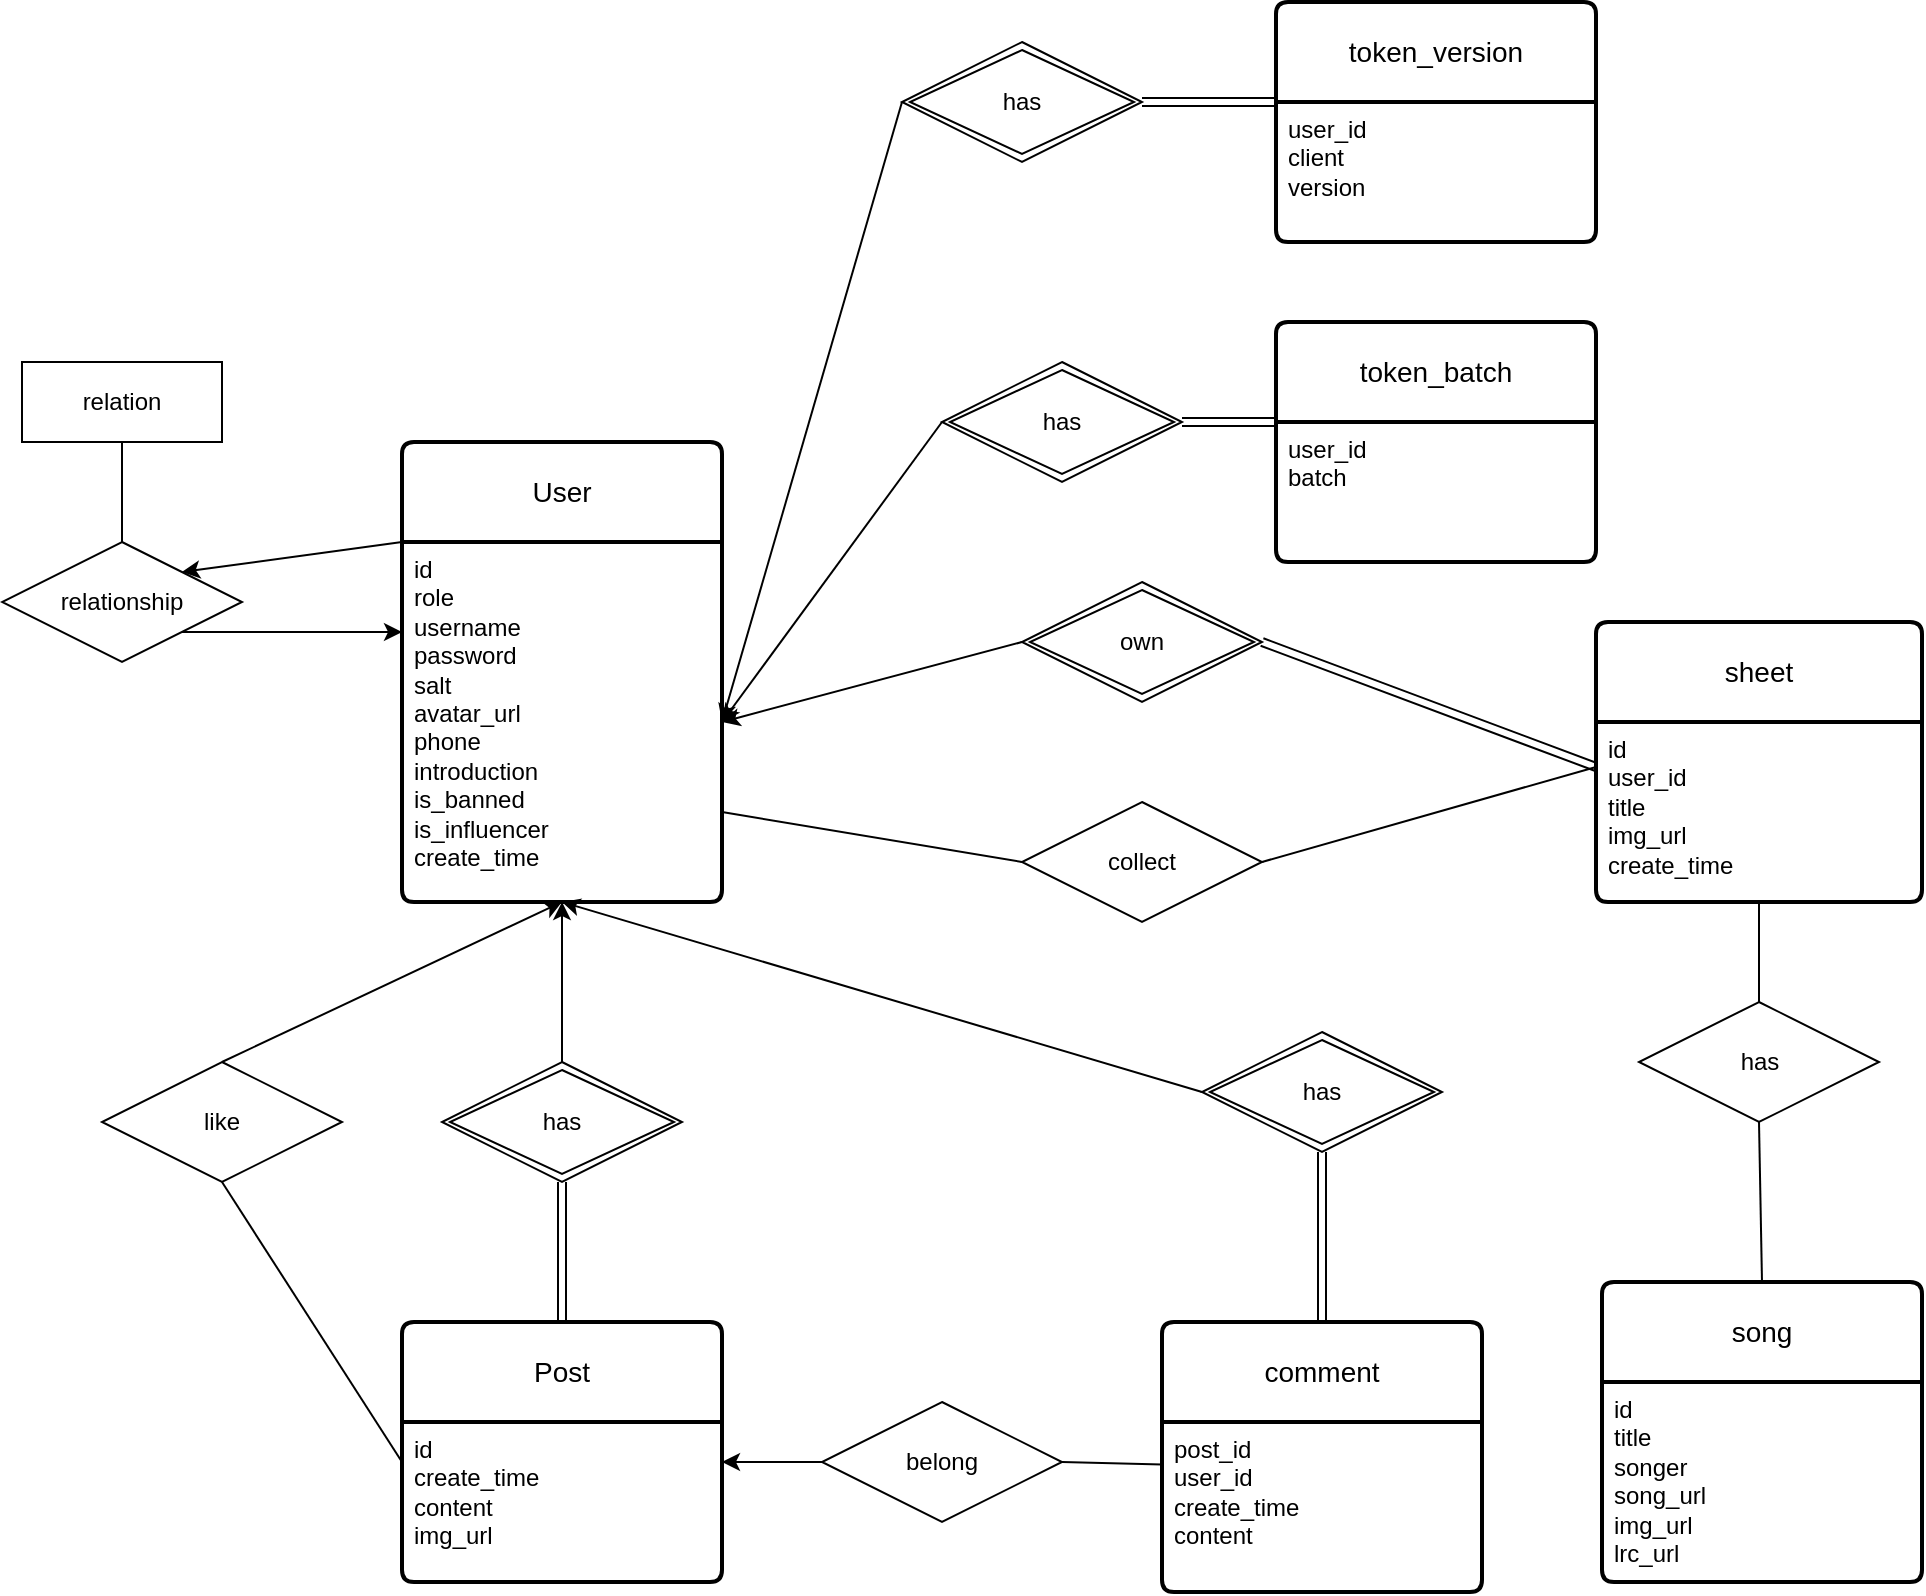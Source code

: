 <mxfile version="22.1.11" type="device">
  <diagram name="第 1 页" id="2sfblSXKjOA17WVp8gcU">
    <mxGraphModel dx="1158" dy="727" grid="1" gridSize="10" guides="1" tooltips="1" connect="1" arrows="1" fold="1" page="1" pageScale="1" pageWidth="827" pageHeight="1169" math="0" shadow="0">
      <root>
        <mxCell id="0" />
        <mxCell id="1" parent="0" />
        <mxCell id="42kxm2y_DV3wNSiduFRc-1" value="User" style="swimlane;childLayout=stackLayout;horizontal=1;startSize=50;horizontalStack=0;rounded=1;fontSize=14;fontStyle=0;strokeWidth=2;resizeParent=0;resizeLast=1;shadow=0;dashed=0;align=center;arcSize=4;whiteSpace=wrap;html=1;" parent="1" vertex="1">
          <mxGeometry x="230" y="260" width="160" height="230" as="geometry" />
        </mxCell>
        <mxCell id="42kxm2y_DV3wNSiduFRc-2" value="id&lt;br&gt;role&lt;br&gt;username&lt;br&gt;password&lt;br&gt;salt&lt;br&gt;avatar_url&lt;br&gt;phone&lt;br&gt;introduction&lt;br&gt;is_banned&lt;br&gt;is_influencer&lt;br&gt;create_time" style="align=left;strokeColor=none;fillColor=none;spacingLeft=4;fontSize=12;verticalAlign=top;resizable=0;rotatable=0;part=1;html=1;" parent="42kxm2y_DV3wNSiduFRc-1" vertex="1">
          <mxGeometry y="50" width="160" height="180" as="geometry" />
        </mxCell>
        <mxCell id="Wu_LGJJBqS0HY9fRjObO-11" style="rounded=0;orthogonalLoop=1;jettySize=auto;html=1;exitX=1;exitY=1;exitDx=0;exitDy=0;entryX=0;entryY=0.25;entryDx=0;entryDy=0;" parent="1" source="Wu_LGJJBqS0HY9fRjObO-9" target="42kxm2y_DV3wNSiduFRc-2" edge="1">
          <mxGeometry relative="1" as="geometry" />
        </mxCell>
        <mxCell id="Wu_LGJJBqS0HY9fRjObO-9" value="relationship" style="shape=rhombus;perimeter=rhombusPerimeter;whiteSpace=wrap;html=1;align=center;" parent="1" vertex="1">
          <mxGeometry x="30" y="310" width="120" height="60" as="geometry" />
        </mxCell>
        <mxCell id="Wu_LGJJBqS0HY9fRjObO-12" style="rounded=0;orthogonalLoop=1;jettySize=auto;html=1;exitX=0;exitY=0;exitDx=0;exitDy=0;entryX=1;entryY=0;entryDx=0;entryDy=0;" parent="1" source="42kxm2y_DV3wNSiduFRc-2" target="Wu_LGJJBqS0HY9fRjObO-9" edge="1">
          <mxGeometry relative="1" as="geometry" />
        </mxCell>
        <mxCell id="Wu_LGJJBqS0HY9fRjObO-16" style="rounded=0;orthogonalLoop=1;jettySize=auto;html=1;entryX=0.5;entryY=0;entryDx=0;entryDy=0;endArrow=none;endFill=0;" parent="1" source="Wu_LGJJBqS0HY9fRjObO-15" target="Wu_LGJJBqS0HY9fRjObO-9" edge="1">
          <mxGeometry relative="1" as="geometry" />
        </mxCell>
        <mxCell id="Wu_LGJJBqS0HY9fRjObO-15" value="relation" style="whiteSpace=wrap;html=1;align=center;" parent="1" vertex="1">
          <mxGeometry x="40" y="220" width="100" height="40" as="geometry" />
        </mxCell>
        <mxCell id="Wu_LGJJBqS0HY9fRjObO-20" style="rounded=0;orthogonalLoop=1;jettySize=auto;html=1;exitX=1;exitY=0.5;exitDx=0;exitDy=0;shape=link;entryX=0;entryY=0;entryDx=0;entryDy=0;" parent="1" source="Wu_LGJJBqS0HY9fRjObO-19" target="Wu_LGJJBqS0HY9fRjObO-48" edge="1">
          <mxGeometry relative="1" as="geometry">
            <mxPoint x="710" y="210" as="targetPoint" />
          </mxGeometry>
        </mxCell>
        <mxCell id="Wu_LGJJBqS0HY9fRjObO-21" style="rounded=0;orthogonalLoop=1;jettySize=auto;html=1;exitX=0;exitY=0.5;exitDx=0;exitDy=0;entryX=1;entryY=0.5;entryDx=0;entryDy=0;endArrow=classic;endFill=1;" parent="1" source="Wu_LGJJBqS0HY9fRjObO-19" target="42kxm2y_DV3wNSiduFRc-2" edge="1">
          <mxGeometry relative="1" as="geometry" />
        </mxCell>
        <mxCell id="Wu_LGJJBqS0HY9fRjObO-19" value="has" style="shape=rhombus;double=1;perimeter=rhombusPerimeter;whiteSpace=wrap;html=1;align=center;" parent="1" vertex="1">
          <mxGeometry x="480" y="60" width="120" height="60" as="geometry" />
        </mxCell>
        <mxCell id="Wu_LGJJBqS0HY9fRjObO-47" value="token_version" style="swimlane;childLayout=stackLayout;horizontal=1;startSize=50;horizontalStack=0;rounded=1;fontSize=14;fontStyle=0;strokeWidth=2;resizeParent=0;resizeLast=1;shadow=0;dashed=0;align=center;arcSize=4;whiteSpace=wrap;html=1;" parent="1" vertex="1">
          <mxGeometry x="667" y="40" width="160" height="120" as="geometry" />
        </mxCell>
        <mxCell id="Wu_LGJJBqS0HY9fRjObO-48" value="user_id&lt;br&gt;client&lt;br&gt;version" style="align=left;strokeColor=none;fillColor=none;spacingLeft=4;fontSize=12;verticalAlign=top;resizable=0;rotatable=0;part=1;html=1;" parent="Wu_LGJJBqS0HY9fRjObO-47" vertex="1">
          <mxGeometry y="50" width="160" height="70" as="geometry" />
        </mxCell>
        <mxCell id="22Rc8J1v0Y2fWhT6ENVS-44" style="rounded=0;orthogonalLoop=1;jettySize=auto;html=1;exitX=0;exitY=0.5;exitDx=0;exitDy=0;entryX=1;entryY=0.5;entryDx=0;entryDy=0;" edge="1" parent="1" source="Wu_LGJJBqS0HY9fRjObO-52" target="42kxm2y_DV3wNSiduFRc-2">
          <mxGeometry relative="1" as="geometry" />
        </mxCell>
        <mxCell id="Wu_LGJJBqS0HY9fRjObO-52" value="has" style="shape=rhombus;double=1;perimeter=rhombusPerimeter;whiteSpace=wrap;html=1;align=center;" parent="1" vertex="1">
          <mxGeometry x="500" y="220" width="120" height="60" as="geometry" />
        </mxCell>
        <mxCell id="Wu_LGJJBqS0HY9fRjObO-55" style="rounded=0;orthogonalLoop=1;jettySize=auto;html=1;exitX=1;exitY=0.5;exitDx=0;exitDy=0;shape=link;entryX=0;entryY=0;entryDx=0;entryDy=0;" parent="1" source="Wu_LGJJBqS0HY9fRjObO-52" target="Wu_LGJJBqS0HY9fRjObO-57" edge="1">
          <mxGeometry relative="1" as="geometry">
            <mxPoint x="640" y="220" as="sourcePoint" />
            <mxPoint x="720" y="330" as="targetPoint" />
          </mxGeometry>
        </mxCell>
        <mxCell id="Wu_LGJJBqS0HY9fRjObO-56" value="token_batch" style="swimlane;childLayout=stackLayout;horizontal=1;startSize=50;horizontalStack=0;rounded=1;fontSize=14;fontStyle=0;strokeWidth=2;resizeParent=0;resizeLast=1;shadow=0;dashed=0;align=center;arcSize=4;whiteSpace=wrap;html=1;" parent="1" vertex="1">
          <mxGeometry x="667" y="200" width="160" height="120" as="geometry" />
        </mxCell>
        <mxCell id="Wu_LGJJBqS0HY9fRjObO-57" value="user_id&lt;br&gt;batch" style="align=left;strokeColor=none;fillColor=none;spacingLeft=4;fontSize=12;verticalAlign=top;resizable=0;rotatable=0;part=1;html=1;" parent="Wu_LGJJBqS0HY9fRjObO-56" vertex="1">
          <mxGeometry y="50" width="160" height="70" as="geometry" />
        </mxCell>
        <mxCell id="22Rc8J1v0Y2fWhT6ENVS-2" value="Post" style="swimlane;childLayout=stackLayout;horizontal=1;startSize=50;horizontalStack=0;rounded=1;fontSize=14;fontStyle=0;strokeWidth=2;resizeParent=0;resizeLast=1;shadow=0;dashed=0;align=center;arcSize=4;whiteSpace=wrap;html=1;" vertex="1" parent="1">
          <mxGeometry x="230" y="700" width="160" height="130" as="geometry" />
        </mxCell>
        <mxCell id="22Rc8J1v0Y2fWhT6ENVS-3" value="id&lt;br&gt;create_time&lt;br&gt;content&lt;br&gt;img_url" style="align=left;strokeColor=none;fillColor=none;spacingLeft=4;fontSize=12;verticalAlign=top;resizable=0;rotatable=0;part=1;html=1;" vertex="1" parent="22Rc8J1v0Y2fWhT6ENVS-2">
          <mxGeometry y="50" width="160" height="80" as="geometry" />
        </mxCell>
        <mxCell id="22Rc8J1v0Y2fWhT6ENVS-5" style="rounded=0;orthogonalLoop=1;jettySize=auto;html=1;exitX=0.5;exitY=0;exitDx=0;exitDy=0;entryX=0.5;entryY=1;entryDx=0;entryDy=0;" edge="1" parent="1" source="22Rc8J1v0Y2fWhT6ENVS-48" target="42kxm2y_DV3wNSiduFRc-2">
          <mxGeometry relative="1" as="geometry">
            <mxPoint x="310" y="570" as="sourcePoint" />
          </mxGeometry>
        </mxCell>
        <mxCell id="22Rc8J1v0Y2fWhT6ENVS-6" style="rounded=0;orthogonalLoop=1;jettySize=auto;html=1;exitX=0.5;exitY=1;exitDx=0;exitDy=0;entryX=0.5;entryY=0;entryDx=0;entryDy=0;endArrow=none;endFill=0;shape=link;" edge="1" parent="1" source="22Rc8J1v0Y2fWhT6ENVS-48" target="22Rc8J1v0Y2fWhT6ENVS-2">
          <mxGeometry relative="1" as="geometry">
            <mxPoint x="310" y="630" as="sourcePoint" />
          </mxGeometry>
        </mxCell>
        <mxCell id="22Rc8J1v0Y2fWhT6ENVS-7" value="comment" style="swimlane;childLayout=stackLayout;horizontal=1;startSize=50;horizontalStack=0;rounded=1;fontSize=14;fontStyle=0;strokeWidth=2;resizeParent=0;resizeLast=1;shadow=0;dashed=0;align=center;arcSize=4;whiteSpace=wrap;html=1;" vertex="1" parent="1">
          <mxGeometry x="610" y="700" width="160" height="135" as="geometry" />
        </mxCell>
        <mxCell id="22Rc8J1v0Y2fWhT6ENVS-8" value="post_id&lt;br&gt;user_id&lt;br&gt;create_time&lt;br&gt;content" style="align=left;strokeColor=none;fillColor=none;spacingLeft=4;fontSize=12;verticalAlign=top;resizable=0;rotatable=0;part=1;html=1;" vertex="1" parent="22Rc8J1v0Y2fWhT6ENVS-7">
          <mxGeometry y="50" width="160" height="85" as="geometry" />
        </mxCell>
        <mxCell id="22Rc8J1v0Y2fWhT6ENVS-17" style="rounded=0;orthogonalLoop=1;jettySize=auto;html=1;exitX=0;exitY=0.5;exitDx=0;exitDy=0;entryX=1;entryY=0.25;entryDx=0;entryDy=0;" edge="1" parent="1" source="22Rc8J1v0Y2fWhT6ENVS-11" target="22Rc8J1v0Y2fWhT6ENVS-3">
          <mxGeometry relative="1" as="geometry" />
        </mxCell>
        <mxCell id="22Rc8J1v0Y2fWhT6ENVS-18" style="rounded=0;orthogonalLoop=1;jettySize=auto;html=1;exitX=1;exitY=0.5;exitDx=0;exitDy=0;entryX=0;entryY=0.25;entryDx=0;entryDy=0;endArrow=none;endFill=0;" edge="1" parent="1" source="22Rc8J1v0Y2fWhT6ENVS-11" target="22Rc8J1v0Y2fWhT6ENVS-8">
          <mxGeometry relative="1" as="geometry" />
        </mxCell>
        <mxCell id="22Rc8J1v0Y2fWhT6ENVS-11" value="belong" style="shape=rhombus;perimeter=rhombusPerimeter;whiteSpace=wrap;html=1;align=center;" vertex="1" parent="1">
          <mxGeometry x="440" y="740" width="120" height="60" as="geometry" />
        </mxCell>
        <mxCell id="22Rc8J1v0Y2fWhT6ENVS-15" style="rounded=0;orthogonalLoop=1;jettySize=auto;html=1;exitX=0;exitY=0.5;exitDx=0;exitDy=0;entryX=0.5;entryY=1;entryDx=0;entryDy=0;" edge="1" parent="1" source="22Rc8J1v0Y2fWhT6ENVS-45" target="42kxm2y_DV3wNSiduFRc-2">
          <mxGeometry relative="1" as="geometry">
            <mxPoint x="550" y="555" as="sourcePoint" />
          </mxGeometry>
        </mxCell>
        <mxCell id="22Rc8J1v0Y2fWhT6ENVS-16" style="rounded=0;orthogonalLoop=1;jettySize=auto;html=1;exitX=0.5;exitY=1;exitDx=0;exitDy=0;entryX=0.5;entryY=0;entryDx=0;entryDy=0;endArrow=none;endFill=0;shape=link;" edge="1" parent="1" source="22Rc8J1v0Y2fWhT6ENVS-45" target="22Rc8J1v0Y2fWhT6ENVS-7">
          <mxGeometry relative="1" as="geometry">
            <mxPoint x="610" y="585" as="sourcePoint" />
          </mxGeometry>
        </mxCell>
        <mxCell id="22Rc8J1v0Y2fWhT6ENVS-34" style="rounded=0;orthogonalLoop=1;jettySize=auto;html=1;exitX=0.5;exitY=0;exitDx=0;exitDy=0;entryX=0.5;entryY=1;entryDx=0;entryDy=0;" edge="1" parent="1" source="22Rc8J1v0Y2fWhT6ENVS-33" target="42kxm2y_DV3wNSiduFRc-2">
          <mxGeometry relative="1" as="geometry" />
        </mxCell>
        <mxCell id="22Rc8J1v0Y2fWhT6ENVS-35" style="rounded=0;orthogonalLoop=1;jettySize=auto;html=1;exitX=0.5;exitY=1;exitDx=0;exitDy=0;entryX=0;entryY=0.25;entryDx=0;entryDy=0;endArrow=none;endFill=0;" edge="1" parent="1" source="22Rc8J1v0Y2fWhT6ENVS-33" target="22Rc8J1v0Y2fWhT6ENVS-3">
          <mxGeometry relative="1" as="geometry" />
        </mxCell>
        <mxCell id="22Rc8J1v0Y2fWhT6ENVS-33" value="like" style="shape=rhombus;perimeter=rhombusPerimeter;whiteSpace=wrap;html=1;align=center;" vertex="1" parent="1">
          <mxGeometry x="80" y="570" width="120" height="60" as="geometry" />
        </mxCell>
        <mxCell id="22Rc8J1v0Y2fWhT6ENVS-37" value="sheet" style="swimlane;childLayout=stackLayout;horizontal=1;startSize=50;horizontalStack=0;rounded=1;fontSize=14;fontStyle=0;strokeWidth=2;resizeParent=0;resizeLast=1;shadow=0;dashed=0;align=center;arcSize=4;whiteSpace=wrap;html=1;" vertex="1" parent="1">
          <mxGeometry x="827" y="350" width="163" height="140" as="geometry" />
        </mxCell>
        <mxCell id="22Rc8J1v0Y2fWhT6ENVS-38" value="id&lt;br&gt;user_id&lt;br&gt;title&lt;br&gt;img_url&lt;br&gt;create_time" style="align=left;strokeColor=none;fillColor=none;spacingLeft=4;fontSize=12;verticalAlign=top;resizable=0;rotatable=0;part=1;html=1;" vertex="1" parent="22Rc8J1v0Y2fWhT6ENVS-37">
          <mxGeometry y="50" width="163" height="90" as="geometry" />
        </mxCell>
        <mxCell id="22Rc8J1v0Y2fWhT6ENVS-41" style="rounded=0;orthogonalLoop=1;jettySize=auto;html=1;exitX=0;exitY=0.5;exitDx=0;exitDy=0;entryX=1;entryY=0.5;entryDx=0;entryDy=0;" edge="1" parent="1" source="22Rc8J1v0Y2fWhT6ENVS-39" target="42kxm2y_DV3wNSiduFRc-2">
          <mxGeometry relative="1" as="geometry" />
        </mxCell>
        <mxCell id="22Rc8J1v0Y2fWhT6ENVS-43" style="rounded=0;orthogonalLoop=1;jettySize=auto;html=1;exitX=1;exitY=0.5;exitDx=0;exitDy=0;entryX=0;entryY=0.25;entryDx=0;entryDy=0;shape=link;" edge="1" parent="1" source="22Rc8J1v0Y2fWhT6ENVS-39" target="22Rc8J1v0Y2fWhT6ENVS-38">
          <mxGeometry relative="1" as="geometry" />
        </mxCell>
        <mxCell id="22Rc8J1v0Y2fWhT6ENVS-39" value="own" style="shape=rhombus;double=1;perimeter=rhombusPerimeter;whiteSpace=wrap;html=1;align=center;" vertex="1" parent="1">
          <mxGeometry x="540" y="330" width="120" height="60" as="geometry" />
        </mxCell>
        <mxCell id="22Rc8J1v0Y2fWhT6ENVS-45" value="has" style="shape=rhombus;double=1;perimeter=rhombusPerimeter;whiteSpace=wrap;html=1;align=center;" vertex="1" parent="1">
          <mxGeometry x="630" y="555" width="120" height="60" as="geometry" />
        </mxCell>
        <mxCell id="22Rc8J1v0Y2fWhT6ENVS-48" value="has" style="shape=rhombus;double=1;perimeter=rhombusPerimeter;whiteSpace=wrap;html=1;align=center;" vertex="1" parent="1">
          <mxGeometry x="250" y="570" width="120" height="60" as="geometry" />
        </mxCell>
        <mxCell id="22Rc8J1v0Y2fWhT6ENVS-51" value="song" style="swimlane;childLayout=stackLayout;horizontal=1;startSize=50;horizontalStack=0;rounded=1;fontSize=14;fontStyle=0;strokeWidth=2;resizeParent=0;resizeLast=1;shadow=0;dashed=0;align=center;arcSize=4;whiteSpace=wrap;html=1;" vertex="1" parent="1">
          <mxGeometry x="830" y="680" width="160" height="150" as="geometry" />
        </mxCell>
        <mxCell id="22Rc8J1v0Y2fWhT6ENVS-52" value="id&lt;br&gt;title&lt;br&gt;songer&lt;br&gt;song_url&lt;br&gt;img_url&lt;br&gt;lrc_url&lt;br&gt;" style="align=left;strokeColor=none;fillColor=none;spacingLeft=4;fontSize=12;verticalAlign=top;resizable=0;rotatable=0;part=1;html=1;" vertex="1" parent="22Rc8J1v0Y2fWhT6ENVS-51">
          <mxGeometry y="50" width="160" height="100" as="geometry" />
        </mxCell>
        <mxCell id="22Rc8J1v0Y2fWhT6ENVS-56" style="rounded=0;orthogonalLoop=1;jettySize=auto;html=1;exitX=0.5;exitY=1;exitDx=0;exitDy=0;entryX=0.5;entryY=0;entryDx=0;entryDy=0;endArrow=none;endFill=0;" edge="1" parent="1" source="22Rc8J1v0Y2fWhT6ENVS-54" target="22Rc8J1v0Y2fWhT6ENVS-51">
          <mxGeometry relative="1" as="geometry" />
        </mxCell>
        <mxCell id="22Rc8J1v0Y2fWhT6ENVS-54" value="has" style="shape=rhombus;perimeter=rhombusPerimeter;whiteSpace=wrap;html=1;align=center;" vertex="1" parent="1">
          <mxGeometry x="848.5" y="540" width="120" height="60" as="geometry" />
        </mxCell>
        <mxCell id="22Rc8J1v0Y2fWhT6ENVS-55" style="rounded=0;orthogonalLoop=1;jettySize=auto;html=1;exitX=0.5;exitY=1;exitDx=0;exitDy=0;entryX=0.5;entryY=0;entryDx=0;entryDy=0;endArrow=none;endFill=0;" edge="1" parent="1" source="22Rc8J1v0Y2fWhT6ENVS-38" target="22Rc8J1v0Y2fWhT6ENVS-54">
          <mxGeometry relative="1" as="geometry" />
        </mxCell>
        <mxCell id="22Rc8J1v0Y2fWhT6ENVS-60" style="rounded=0;orthogonalLoop=1;jettySize=auto;html=1;exitX=1;exitY=0.5;exitDx=0;exitDy=0;entryX=0;entryY=0.25;entryDx=0;entryDy=0;endArrow=none;endFill=0;" edge="1" parent="1" source="22Rc8J1v0Y2fWhT6ENVS-58" target="22Rc8J1v0Y2fWhT6ENVS-38">
          <mxGeometry relative="1" as="geometry" />
        </mxCell>
        <mxCell id="22Rc8J1v0Y2fWhT6ENVS-58" value="collect" style="shape=rhombus;perimeter=rhombusPerimeter;whiteSpace=wrap;html=1;align=center;" vertex="1" parent="1">
          <mxGeometry x="540" y="440" width="120" height="60" as="geometry" />
        </mxCell>
        <mxCell id="22Rc8J1v0Y2fWhT6ENVS-59" style="rounded=0;orthogonalLoop=1;jettySize=auto;html=1;exitX=1;exitY=0.75;exitDx=0;exitDy=0;endArrow=none;endFill=0;entryX=0;entryY=0.5;entryDx=0;entryDy=0;" edge="1" parent="1" source="42kxm2y_DV3wNSiduFRc-2" target="22Rc8J1v0Y2fWhT6ENVS-58">
          <mxGeometry relative="1" as="geometry" />
        </mxCell>
      </root>
    </mxGraphModel>
  </diagram>
</mxfile>

